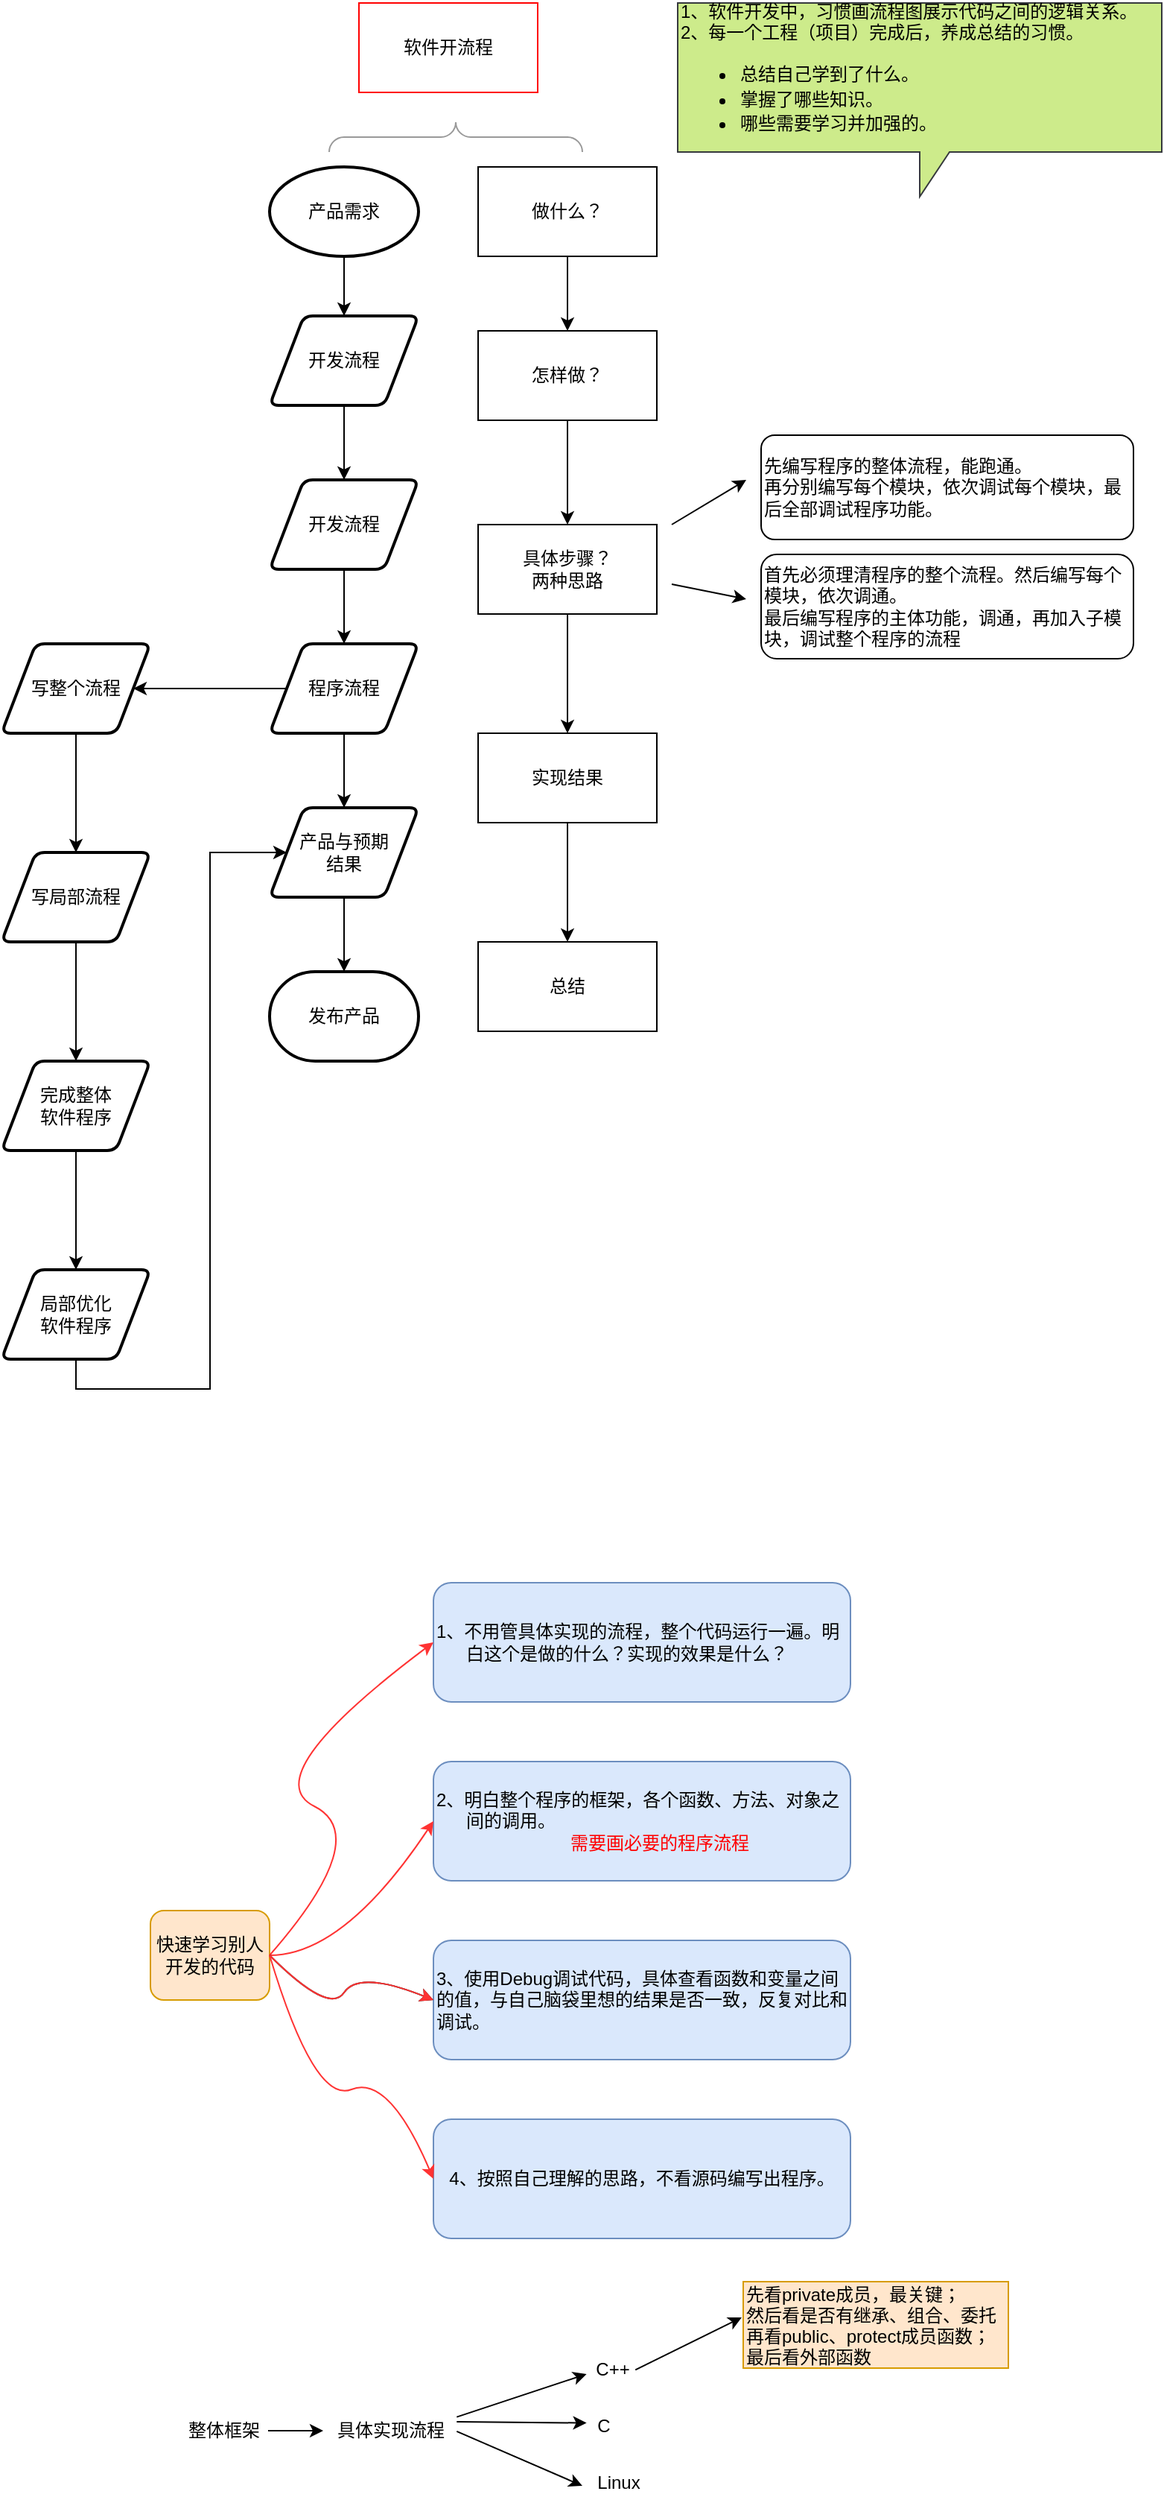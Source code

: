 <mxfile version="12.6.5" type="device" pages="2"><diagram id="IiWEpF4j2YPxtZ2jBqzZ" name="第 1 页"><mxGraphModel dx="1024" dy="630" grid="0" gridSize="10" guides="1" tooltips="1" connect="1" arrows="1" fold="1" page="1" pageScale="1" pageWidth="827" pageHeight="1169" math="0" shadow="0"><root><mxCell id="0"/><mxCell id="1" parent="0"/><mxCell id="CEP8OfUjjQIDmu7eZ3QG-1" value="软件开流程" style="rounded=0;whiteSpace=wrap;html=1;strokeColor=#FF0000;" parent="1" vertex="1"><mxGeometry x="280" y="130" width="120" height="60" as="geometry"/></mxCell><mxCell id="CEP8OfUjjQIDmu7eZ3QG-2" style="edgeStyle=orthogonalEdgeStyle;rounded=0;orthogonalLoop=1;jettySize=auto;html=1;exitX=0.5;exitY=1;exitDx=0;exitDy=0;exitPerimeter=0;entryX=0.5;entryY=0;entryDx=0;entryDy=0;" parent="1" source="CEP8OfUjjQIDmu7eZ3QG-3" target="CEP8OfUjjQIDmu7eZ3QG-5" edge="1"><mxGeometry relative="1" as="geometry"/></mxCell><mxCell id="CEP8OfUjjQIDmu7eZ3QG-3" value="产品需求" style="strokeWidth=2;html=1;shape=mxgraph.flowchart.start_1;whiteSpace=wrap;" parent="1" vertex="1"><mxGeometry x="220" y="240" width="100" height="60" as="geometry"/></mxCell><mxCell id="CEP8OfUjjQIDmu7eZ3QG-4" value="" style="edgeStyle=orthogonalEdgeStyle;rounded=0;orthogonalLoop=1;jettySize=auto;html=1;" parent="1" source="CEP8OfUjjQIDmu7eZ3QG-5" target="CEP8OfUjjQIDmu7eZ3QG-7" edge="1"><mxGeometry relative="1" as="geometry"/></mxCell><mxCell id="CEP8OfUjjQIDmu7eZ3QG-5" value="开发流程" style="shape=parallelogram;html=1;strokeWidth=2;perimeter=parallelogramPerimeter;whiteSpace=wrap;rounded=1;arcSize=12;size=0.23;" parent="1" vertex="1"><mxGeometry x="220" y="340" width="100" height="60" as="geometry"/></mxCell><mxCell id="CEP8OfUjjQIDmu7eZ3QG-6" value="" style="edgeStyle=orthogonalEdgeStyle;rounded=0;orthogonalLoop=1;jettySize=auto;html=1;" parent="1" source="CEP8OfUjjQIDmu7eZ3QG-7" target="CEP8OfUjjQIDmu7eZ3QG-10" edge="1"><mxGeometry relative="1" as="geometry"/></mxCell><mxCell id="CEP8OfUjjQIDmu7eZ3QG-7" value="开发流程" style="shape=parallelogram;html=1;strokeWidth=2;perimeter=parallelogramPerimeter;whiteSpace=wrap;rounded=1;arcSize=12;size=0.23;" parent="1" vertex="1"><mxGeometry x="220" y="450" width="100" height="60" as="geometry"/></mxCell><mxCell id="CEP8OfUjjQIDmu7eZ3QG-8" value="" style="edgeStyle=orthogonalEdgeStyle;rounded=0;orthogonalLoop=1;jettySize=auto;html=1;" parent="1" source="CEP8OfUjjQIDmu7eZ3QG-10" target="CEP8OfUjjQIDmu7eZ3QG-20" edge="1"><mxGeometry relative="1" as="geometry"/></mxCell><mxCell id="CEP8OfUjjQIDmu7eZ3QG-9" value="" style="edgeStyle=orthogonalEdgeStyle;rounded=0;orthogonalLoop=1;jettySize=auto;html=1;" parent="1" source="CEP8OfUjjQIDmu7eZ3QG-10" target="CEP8OfUjjQIDmu7eZ3QG-12" edge="1"><mxGeometry relative="1" as="geometry"/></mxCell><mxCell id="CEP8OfUjjQIDmu7eZ3QG-10" value="程序流程" style="shape=parallelogram;html=1;strokeWidth=2;perimeter=parallelogramPerimeter;whiteSpace=wrap;rounded=1;arcSize=12;size=0.23;" parent="1" vertex="1"><mxGeometry x="220" y="560" width="100" height="60" as="geometry"/></mxCell><mxCell id="CEP8OfUjjQIDmu7eZ3QG-11" value="" style="edgeStyle=orthogonalEdgeStyle;rounded=0;orthogonalLoop=1;jettySize=auto;html=1;" parent="1" source="CEP8OfUjjQIDmu7eZ3QG-12" target="CEP8OfUjjQIDmu7eZ3QG-14" edge="1"><mxGeometry relative="1" as="geometry"/></mxCell><mxCell id="CEP8OfUjjQIDmu7eZ3QG-12" value="写整个流程&lt;br&gt;" style="shape=parallelogram;html=1;strokeWidth=2;perimeter=parallelogramPerimeter;whiteSpace=wrap;rounded=1;arcSize=12;size=0.23;" parent="1" vertex="1"><mxGeometry x="40" y="560" width="100" height="60" as="geometry"/></mxCell><mxCell id="CEP8OfUjjQIDmu7eZ3QG-13" value="" style="edgeStyle=orthogonalEdgeStyle;rounded=0;orthogonalLoop=1;jettySize=auto;html=1;" parent="1" source="CEP8OfUjjQIDmu7eZ3QG-14" target="CEP8OfUjjQIDmu7eZ3QG-16" edge="1"><mxGeometry relative="1" as="geometry"/></mxCell><mxCell id="CEP8OfUjjQIDmu7eZ3QG-14" value="写局部流程" style="shape=parallelogram;html=1;strokeWidth=2;perimeter=parallelogramPerimeter;whiteSpace=wrap;rounded=1;arcSize=12;size=0.23;" parent="1" vertex="1"><mxGeometry x="40" y="700" width="100" height="60" as="geometry"/></mxCell><mxCell id="CEP8OfUjjQIDmu7eZ3QG-15" value="" style="edgeStyle=orthogonalEdgeStyle;rounded=0;orthogonalLoop=1;jettySize=auto;html=1;" parent="1" source="CEP8OfUjjQIDmu7eZ3QG-16" target="CEP8OfUjjQIDmu7eZ3QG-17" edge="1"><mxGeometry relative="1" as="geometry"/></mxCell><mxCell id="CEP8OfUjjQIDmu7eZ3QG-16" value="完成整体&lt;br&gt;软件程序" style="shape=parallelogram;html=1;strokeWidth=2;perimeter=parallelogramPerimeter;whiteSpace=wrap;rounded=1;arcSize=12;size=0.23;" parent="1" vertex="1"><mxGeometry x="40" y="840" width="100" height="60" as="geometry"/></mxCell><mxCell id="CEP8OfUjjQIDmu7eZ3QG-17" value="局部优化&lt;br&gt;软件程序" style="shape=parallelogram;html=1;strokeWidth=2;perimeter=parallelogramPerimeter;whiteSpace=wrap;rounded=1;arcSize=12;size=0.23;" parent="1" vertex="1"><mxGeometry x="40" y="980" width="100" height="60" as="geometry"/></mxCell><mxCell id="CEP8OfUjjQIDmu7eZ3QG-18" style="edgeStyle=orthogonalEdgeStyle;rounded=0;orthogonalLoop=1;jettySize=auto;html=1;exitX=0.5;exitY=1;exitDx=0;exitDy=0;entryX=0.5;entryY=0;entryDx=0;entryDy=0;entryPerimeter=0;" parent="1" source="CEP8OfUjjQIDmu7eZ3QG-20" target="CEP8OfUjjQIDmu7eZ3QG-30" edge="1"><mxGeometry relative="1" as="geometry"/></mxCell><mxCell id="CEP8OfUjjQIDmu7eZ3QG-19" style="edgeStyle=orthogonalEdgeStyle;rounded=0;orthogonalLoop=1;jettySize=auto;html=1;exitX=0;exitY=0.5;exitDx=0;exitDy=0;entryX=0.5;entryY=1;entryDx=0;entryDy=0;startArrow=classic;startFill=1;endArrow=none;endFill=0;" parent="1" source="CEP8OfUjjQIDmu7eZ3QG-20" target="CEP8OfUjjQIDmu7eZ3QG-17" edge="1"><mxGeometry relative="1" as="geometry"><mxPoint x="190" y="1020" as="targetPoint"/><Array as="points"><mxPoint x="180" y="700"/><mxPoint x="180" y="1060"/><mxPoint x="90" y="1060"/></Array></mxGeometry></mxCell><mxCell id="CEP8OfUjjQIDmu7eZ3QG-20" value="产品与预期&lt;br&gt;结果" style="shape=parallelogram;html=1;strokeWidth=2;perimeter=parallelogramPerimeter;whiteSpace=wrap;rounded=1;arcSize=12;size=0.23;" parent="1" vertex="1"><mxGeometry x="220" y="670" width="100" height="60" as="geometry"/></mxCell><mxCell id="CEP8OfUjjQIDmu7eZ3QG-21" value="" style="edgeStyle=orthogonalEdgeStyle;rounded=0;orthogonalLoop=1;jettySize=auto;html=1;" parent="1" source="CEP8OfUjjQIDmu7eZ3QG-22" target="CEP8OfUjjQIDmu7eZ3QG-24" edge="1"><mxGeometry relative="1" as="geometry"/></mxCell><mxCell id="CEP8OfUjjQIDmu7eZ3QG-22" value="做什么？" style="rounded=0;whiteSpace=wrap;html=1;strokeColor=#000000;" parent="1" vertex="1"><mxGeometry x="360" y="240" width="120" height="60" as="geometry"/></mxCell><mxCell id="CEP8OfUjjQIDmu7eZ3QG-23" value="" style="edgeStyle=orthogonalEdgeStyle;rounded=0;orthogonalLoop=1;jettySize=auto;html=1;" parent="1" source="CEP8OfUjjQIDmu7eZ3QG-24" target="CEP8OfUjjQIDmu7eZ3QG-26" edge="1"><mxGeometry relative="1" as="geometry"/></mxCell><mxCell id="CEP8OfUjjQIDmu7eZ3QG-24" value="怎样做？" style="rounded=0;whiteSpace=wrap;html=1;strokeColor=#000000;" parent="1" vertex="1"><mxGeometry x="360" y="350" width="120" height="60" as="geometry"/></mxCell><mxCell id="CEP8OfUjjQIDmu7eZ3QG-25" value="" style="edgeStyle=orthogonalEdgeStyle;rounded=0;orthogonalLoop=1;jettySize=auto;html=1;" parent="1" source="CEP8OfUjjQIDmu7eZ3QG-26" target="CEP8OfUjjQIDmu7eZ3QG-28" edge="1"><mxGeometry relative="1" as="geometry"/></mxCell><mxCell id="CEP8OfUjjQIDmu7eZ3QG-26" value="具体步骤？&lt;br&gt;两种思路" style="rounded=0;whiteSpace=wrap;html=1;strokeColor=#000000;" parent="1" vertex="1"><mxGeometry x="360" y="480" width="120" height="60" as="geometry"/></mxCell><mxCell id="CEP8OfUjjQIDmu7eZ3QG-27" value="" style="edgeStyle=orthogonalEdgeStyle;rounded=0;orthogonalLoop=1;jettySize=auto;html=1;" parent="1" source="CEP8OfUjjQIDmu7eZ3QG-28" target="CEP8OfUjjQIDmu7eZ3QG-29" edge="1"><mxGeometry relative="1" as="geometry"/></mxCell><mxCell id="CEP8OfUjjQIDmu7eZ3QG-28" value="实现结果" style="rounded=0;whiteSpace=wrap;html=1;strokeColor=#000000;" parent="1" vertex="1"><mxGeometry x="360" y="620" width="120" height="60" as="geometry"/></mxCell><mxCell id="CEP8OfUjjQIDmu7eZ3QG-29" value="总结" style="rounded=0;whiteSpace=wrap;html=1;strokeColor=#000000;" parent="1" vertex="1"><mxGeometry x="360" y="760" width="120" height="60" as="geometry"/></mxCell><mxCell id="CEP8OfUjjQIDmu7eZ3QG-30" value="发布产品" style="strokeWidth=2;html=1;shape=mxgraph.flowchart.terminator;whiteSpace=wrap;" parent="1" vertex="1"><mxGeometry x="220" y="780" width="100" height="60" as="geometry"/></mxCell><mxCell id="CEP8OfUjjQIDmu7eZ3QG-31" value="" style="verticalLabelPosition=bottom;shadow=0;dashed=0;align=center;html=1;verticalAlign=top;strokeWidth=1;shape=mxgraph.mockup.markup.curlyBrace;strokeColor=#999999;" parent="1" vertex="1"><mxGeometry x="260" y="210" width="170" height="20" as="geometry"/></mxCell><mxCell id="CEP8OfUjjQIDmu7eZ3QG-32" value="&lt;span style=&quot;white-space: normal&quot;&gt;先编写程序的整体流程，能跑通。&lt;br&gt;再分别编写每个模块，依次调试每个模块，最后全部调试&lt;/span&gt;程序功能&lt;span style=&quot;white-space: normal&quot;&gt;。&lt;/span&gt;" style="rounded=1;whiteSpace=wrap;html=1;align=left;arcSize=13;" parent="1" vertex="1"><mxGeometry x="550" y="420" width="250" height="70" as="geometry"/></mxCell><mxCell id="CEP8OfUjjQIDmu7eZ3QG-33" value="首先必须理清程序的整个流程。然后编写每个模块，依次调通。&lt;br&gt;最后编写程序的主体功能，调通，再加入子模块，调试整个程序的流程" style="rounded=1;whiteSpace=wrap;html=1;align=left;" parent="1" vertex="1"><mxGeometry x="550" y="500" width="250" height="70" as="geometry"/></mxCell><mxCell id="CEP8OfUjjQIDmu7eZ3QG-34" value="" style="endArrow=classic;html=1;" parent="1" edge="1"><mxGeometry width="50" height="50" relative="1" as="geometry"><mxPoint x="490" y="480" as="sourcePoint"/><mxPoint x="540" y="450" as="targetPoint"/></mxGeometry></mxCell><mxCell id="CEP8OfUjjQIDmu7eZ3QG-35" value="" style="endArrow=classic;html=1;" parent="1" edge="1"><mxGeometry width="50" height="50" relative="1" as="geometry"><mxPoint x="490" y="520" as="sourcePoint"/><mxPoint x="540" y="530" as="targetPoint"/></mxGeometry></mxCell><mxCell id="CEP8OfUjjQIDmu7eZ3QG-36" value="快速学习别人开发的代码" style="rounded=1;whiteSpace=wrap;html=1;fillColor=#ffe6cc;strokeColor=#d79b00;" parent="1" vertex="1"><mxGeometry x="140" y="1410" width="80" height="60" as="geometry"/></mxCell><mxCell id="CEP8OfUjjQIDmu7eZ3QG-37" value="1、不用管具体实现的流程，整个代码运行一遍。明&amp;nbsp; &amp;nbsp; &amp;nbsp; &amp;nbsp; 白这个是做的什么？实现的效果是什么？" style="rounded=1;whiteSpace=wrap;html=1;fillColor=#dae8fc;strokeColor=#6c8ebf;align=left;" parent="1" vertex="1"><mxGeometry x="330" y="1190" width="280" height="80" as="geometry"/></mxCell><mxCell id="CEP8OfUjjQIDmu7eZ3QG-38" value="&lt;div&gt;&lt;span&gt;2、明白整个程序的框架，各个函数、方法、对象之&amp;nbsp; &amp;nbsp; &amp;nbsp; &amp;nbsp; 间的调用。&lt;/span&gt;&lt;/div&gt;&lt;div&gt;&amp;nbsp; &amp;nbsp; &amp;nbsp; &amp;nbsp; &amp;nbsp; &amp;nbsp; &amp;nbsp; &amp;nbsp; &amp;nbsp; &amp;nbsp; &amp;nbsp; &amp;nbsp; &amp;nbsp; &amp;nbsp;&lt;font color=&quot;#ff0000&quot;&gt;需要画必要的程序流程&lt;/font&gt;&lt;/div&gt;" style="rounded=1;whiteSpace=wrap;html=1;align=left;fillColor=#dae8fc;strokeColor=#6c8ebf;" parent="1" vertex="1"><mxGeometry x="330" y="1310" width="280" height="80" as="geometry"/></mxCell><mxCell id="CEP8OfUjjQIDmu7eZ3QG-39" value="3、使用Debug调试代码，具体查看函数和变量之间&amp;nbsp; 的值，与自己脑袋里想的结果是否一致，反复对比和调试。" style="rounded=1;whiteSpace=wrap;html=1;fillColor=#dae8fc;strokeColor=#6c8ebf;align=left;" parent="1" vertex="1"><mxGeometry x="330" y="1430" width="280" height="80" as="geometry"/></mxCell><mxCell id="CEP8OfUjjQIDmu7eZ3QG-40" value="4、按照自己理解的思路，不看源码编写出程序。" style="rounded=1;whiteSpace=wrap;html=1;fillColor=#dae8fc;strokeColor=#6c8ebf;" parent="1" vertex="1"><mxGeometry x="330" y="1550" width="280" height="80" as="geometry"/></mxCell><mxCell id="CEP8OfUjjQIDmu7eZ3QG-41" value="" style="curved=1;endArrow=classic;html=1;entryX=0;entryY=0.5;entryDx=0;entryDy=0;exitX=1;exitY=0.5;exitDx=0;exitDy=0;strokeColor=#FF3333;" parent="1" source="CEP8OfUjjQIDmu7eZ3QG-36" target="CEP8OfUjjQIDmu7eZ3QG-37" edge="1"><mxGeometry width="50" height="50" relative="1" as="geometry"><mxPoint x="230" y="1420" as="sourcePoint"/><mxPoint x="280" y="1370" as="targetPoint"/><Array as="points"><mxPoint x="290" y="1360"/><mxPoint x="210" y="1320"/></Array></mxGeometry></mxCell><mxCell id="CEP8OfUjjQIDmu7eZ3QG-42" value="" style="curved=1;endArrow=classic;html=1;entryX=0;entryY=0.5;entryDx=0;entryDy=0;strokeColor=#FF3333;" parent="1" target="CEP8OfUjjQIDmu7eZ3QG-38" edge="1"><mxGeometry width="50" height="50" relative="1" as="geometry"><mxPoint x="220" y="1440" as="sourcePoint"/><mxPoint x="270" y="1390" as="targetPoint"/><Array as="points"><mxPoint x="270" y="1440"/></Array></mxGeometry></mxCell><mxCell id="CEP8OfUjjQIDmu7eZ3QG-43" value="" style="curved=1;endArrow=classic;html=1;exitX=1;exitY=0.5;exitDx=0;exitDy=0;entryX=0;entryY=0.5;entryDx=0;entryDy=0;" parent="1" source="CEP8OfUjjQIDmu7eZ3QG-36" target="CEP8OfUjjQIDmu7eZ3QG-39" edge="1"><mxGeometry width="50" height="50" relative="1" as="geometry"><mxPoint x="240" y="1520" as="sourcePoint"/><mxPoint x="290" y="1470" as="targetPoint"/><Array as="points"><mxPoint x="260" y="1480"/><mxPoint x="280" y="1450"/></Array></mxGeometry></mxCell><mxCell id="CEP8OfUjjQIDmu7eZ3QG-44" value="" style="curved=1;endArrow=classic;html=1;exitX=1;exitY=0.5;exitDx=0;exitDy=0;entryX=0;entryY=0.5;entryDx=0;entryDy=0;strokeColor=#FF3333;" parent="1" source="CEP8OfUjjQIDmu7eZ3QG-36" target="CEP8OfUjjQIDmu7eZ3QG-40" edge="1"><mxGeometry width="50" height="50" relative="1" as="geometry"><mxPoint x="190" y="1540" as="sourcePoint"/><mxPoint x="240" y="1490" as="targetPoint"/><Array as="points"><mxPoint x="250" y="1540"/><mxPoint x="300" y="1520"/></Array></mxGeometry></mxCell><mxCell id="CEP8OfUjjQIDmu7eZ3QG-45" value="" style="curved=1;endArrow=classic;html=1;exitX=1;exitY=0.5;exitDx=0;exitDy=0;entryX=0;entryY=0.5;entryDx=0;entryDy=0;strokeColor=#FF3333;" parent="1" edge="1"><mxGeometry width="50" height="50" relative="1" as="geometry"><mxPoint x="220" y="1440" as="sourcePoint"/><mxPoint x="330" y="1470" as="targetPoint"/><Array as="points"><mxPoint x="260" y="1480"/><mxPoint x="280" y="1450"/></Array></mxGeometry></mxCell><mxCell id="Vgj89RyNVtiPdovLGNv0-11" style="edgeStyle=orthogonalEdgeStyle;rounded=0;orthogonalLoop=1;jettySize=auto;html=1;" edge="1" parent="1" source="Vgj89RyNVtiPdovLGNv0-12" target="Vgj89RyNVtiPdovLGNv0-13"><mxGeometry relative="1" as="geometry"><mxPoint x="264" y="1759" as="targetPoint"/></mxGeometry></mxCell><mxCell id="Vgj89RyNVtiPdovLGNv0-12" value="整体框架" style="text;html=1;align=center;verticalAlign=middle;resizable=0;points=[];autosize=1;" vertex="1" parent="1"><mxGeometry x="159" y="1749" width="60" height="20" as="geometry"/></mxCell><mxCell id="Vgj89RyNVtiPdovLGNv0-13" value="具体实现流程" style="text;html=1;align=center;verticalAlign=middle;resizable=0;points=[];autosize=1;" vertex="1" parent="1"><mxGeometry x="256" y="1749" width="90" height="20" as="geometry"/></mxCell><mxCell id="Vgj89RyNVtiPdovLGNv0-14" value="C++" style="text;html=1;align=center;verticalAlign=middle;resizable=0;points=[];autosize=1;" vertex="1" parent="1"><mxGeometry x="434" y="1709" width="32" height="18" as="geometry"/></mxCell><mxCell id="Vgj89RyNVtiPdovLGNv0-15" value="C" style="text;html=1;align=center;verticalAlign=middle;resizable=0;points=[];autosize=1;" vertex="1" parent="1"><mxGeometry x="434" y="1747" width="19" height="18" as="geometry"/></mxCell><mxCell id="Vgj89RyNVtiPdovLGNv0-16" value="Linux" style="text;html=1;align=center;verticalAlign=middle;resizable=0;points=[];autosize=1;" vertex="1" parent="1"><mxGeometry x="434" y="1785" width="39" height="18" as="geometry"/></mxCell><mxCell id="Vgj89RyNVtiPdovLGNv0-17" value="" style="endArrow=classic;html=1;exitX=0.987;exitY=0.511;exitDx=0;exitDy=0;exitPerimeter=0;" edge="1" parent="1" source="Vgj89RyNVtiPdovLGNv0-14"><mxGeometry width="50" height="50" relative="1" as="geometry"><mxPoint x="513" y="1741" as="sourcePoint"/><mxPoint x="537" y="1683" as="targetPoint"/></mxGeometry></mxCell><mxCell id="Vgj89RyNVtiPdovLGNv0-18" value="先看private成员，最关键；&#10;然后看是否有继承、组合、委托&#10;再看public、protect成员函数；&#10;最后看外部函数" style="text;align=left;verticalAlign=middle;resizable=0;points=[];autosize=1;fillColor=#ffe6cc;strokeColor=#d79b00;fontColor=#000000;" vertex="1" parent="1"><mxGeometry x="538" y="1659" width="178" height="58" as="geometry"/></mxCell><mxCell id="Vgj89RyNVtiPdovLGNv0-19" value="" style="endArrow=classic;html=1;exitX=0.996;exitY=0.04;exitDx=0;exitDy=0;exitPerimeter=0;entryX=-0.038;entryY=0.667;entryDx=0;entryDy=0;entryPerimeter=0;" edge="1" parent="1" source="Vgj89RyNVtiPdovLGNv0-13" target="Vgj89RyNVtiPdovLGNv0-14"><mxGeometry width="50" height="50" relative="1" as="geometry"><mxPoint x="325" y="1721" as="sourcePoint"/><mxPoint x="375" y="1671" as="targetPoint"/></mxGeometry></mxCell><mxCell id="Vgj89RyNVtiPdovLGNv0-20" value="" style="endArrow=classic;html=1;exitX=0.996;exitY=0.2;exitDx=0;exitDy=0;exitPerimeter=0;entryX=-0.063;entryY=0.378;entryDx=0;entryDy=0;entryPerimeter=0;" edge="1" parent="1" source="Vgj89RyNVtiPdovLGNv0-13" target="Vgj89RyNVtiPdovLGNv0-15"><mxGeometry width="50" height="50" relative="1" as="geometry"><mxPoint x="362" y="1841" as="sourcePoint"/><mxPoint x="412" y="1791" as="targetPoint"/></mxGeometry></mxCell><mxCell id="Vgj89RyNVtiPdovLGNv0-21" value="" style="endArrow=classic;html=1;exitX=0.996;exitY=0.52;exitDx=0;exitDy=0;exitPerimeter=0;entryX=-0.103;entryY=0.611;entryDx=0;entryDy=0;entryPerimeter=0;" edge="1" parent="1" source="Vgj89RyNVtiPdovLGNv0-13" target="Vgj89RyNVtiPdovLGNv0-16"><mxGeometry width="50" height="50" relative="1" as="geometry"><mxPoint x="347" y="1835" as="sourcePoint"/><mxPoint x="397" y="1785" as="targetPoint"/></mxGeometry></mxCell><mxCell id="Vgj89RyNVtiPdovLGNv0-22" value="&lt;span style=&quot;white-space: normal&quot;&gt;1、软件开发中，习惯画流程图展示代码之间的逻辑关系。&lt;/span&gt;&lt;br style=&quot;white-space: normal&quot;&gt;&lt;span style=&quot;white-space: normal&quot;&gt;2、每一个工程（项目）完成后，养成总结的习惯。&lt;/span&gt;&lt;br style=&quot;white-space: normal&quot;&gt;&lt;ul style=&quot;line-height: 140%&quot;&gt;&lt;li&gt;&lt;span style=&quot;white-space: normal&quot;&gt;总结自己学到了什么。&lt;/span&gt;&lt;/li&gt;&lt;li&gt;&lt;span style=&quot;white-space: normal&quot;&gt;掌握了哪些知识。&lt;/span&gt;&lt;/li&gt;&lt;li&gt;&lt;span style=&quot;white-space: normal&quot;&gt;哪些需要学习并加强的。&lt;/span&gt;&lt;/li&gt;&lt;/ul&gt;" style="shape=callout;whiteSpace=wrap;html=1;perimeter=calloutPerimeter;align=left;fillColor=#cdeb8b;strokeColor=#36393d;" vertex="1" parent="1"><mxGeometry x="494" y="130" width="325" height="130" as="geometry"/></mxCell></root></mxGraphModel></diagram><diagram id="cyNbpalYKu2fFV7nZUvG" name="第 2 页"><mxGraphModel dx="1024" dy="596" grid="1" gridSize="10" guides="1" tooltips="1" connect="1" arrows="1" fold="1" page="1" pageScale="1" pageWidth="827" pageHeight="1169" math="0" shadow="0"><root><mxCell id="CByKQUrYYNcfgiSaRk9I-0"/><mxCell id="CByKQUrYYNcfgiSaRk9I-1" parent="CByKQUrYYNcfgiSaRk9I-0"/><mxCell id="CByKQUrYYNcfgiSaRk9I-2" value="代码评审&lt;br&gt;" style="text;html=1;align=center;verticalAlign=middle;resizable=0;points=[];autosize=1;" vertex="1" parent="CByKQUrYYNcfgiSaRk9I-1"><mxGeometry x="192" y="206" width="60" height="20" as="geometry"/></mxCell><mxCell id="CByKQUrYYNcfgiSaRk9I-3" value="业务场景分析" style="text;html=1;align=center;verticalAlign=middle;resizable=0;points=[];autosize=1;" vertex="1" parent="CByKQUrYYNcfgiSaRk9I-1"><mxGeometry x="198" y="256" width="90" height="20" as="geometry"/></mxCell></root></mxGraphModel></diagram></mxfile>